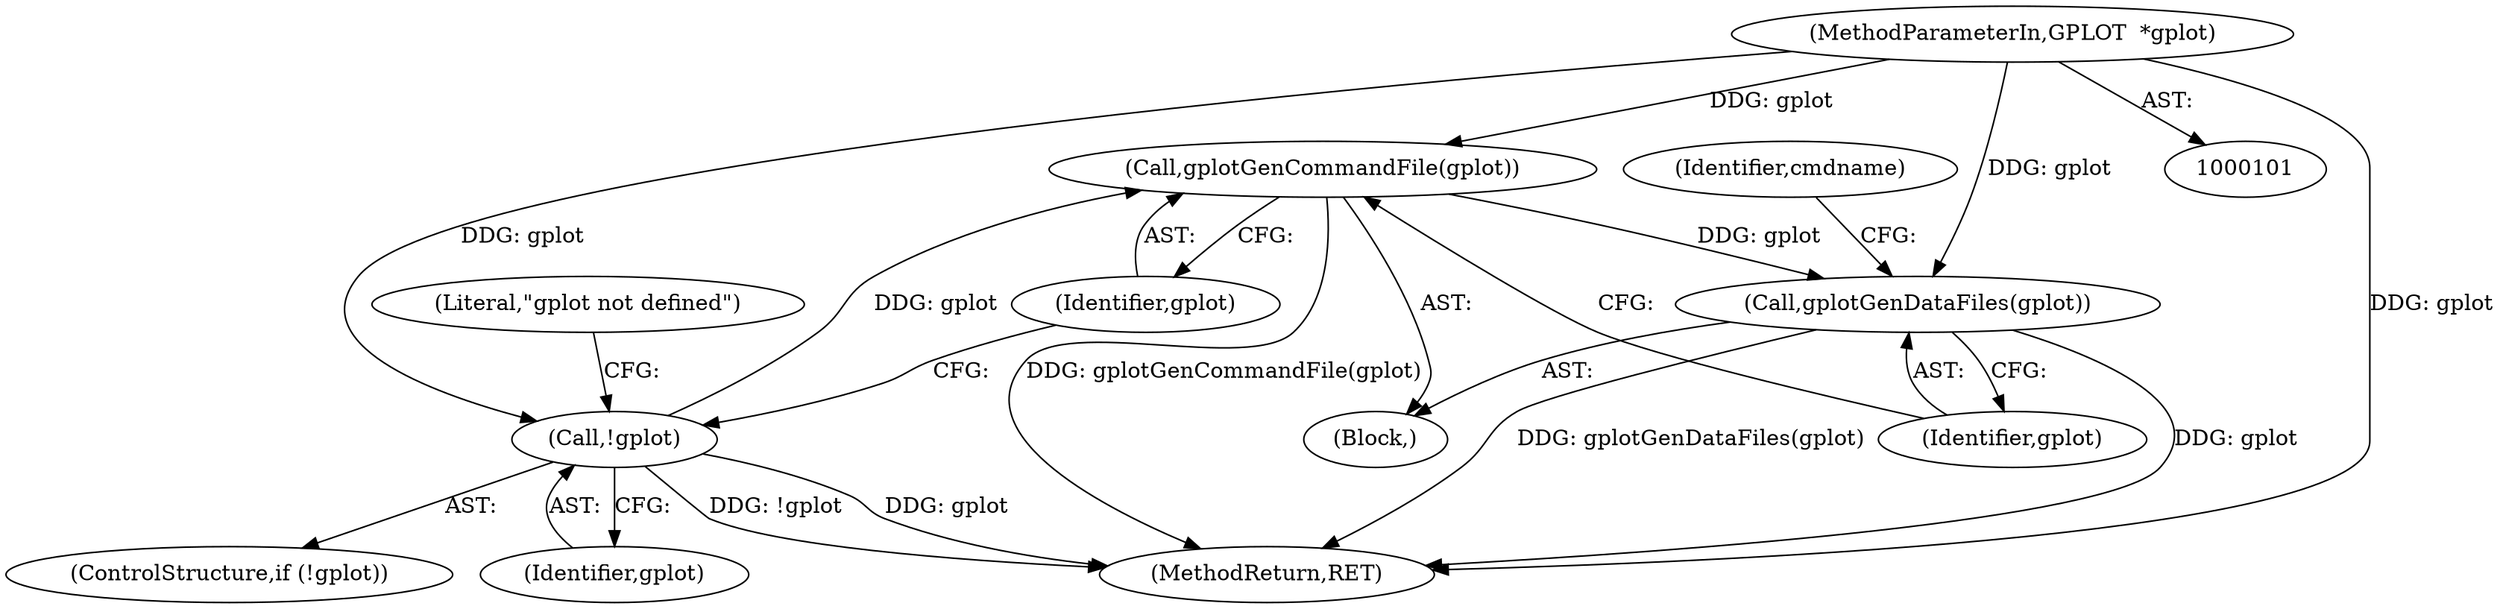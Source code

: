 digraph "0_leptonica_ee301cb2029db8a6289c5295daa42bba7715e99a_3@pointer" {
"1000117" [label="(Call,gplotGenCommandFile(gplot))"];
"1000110" [label="(Call,!gplot)"];
"1000102" [label="(MethodParameterIn,GPLOT  *gplot)"];
"1000119" [label="(Call,gplotGenDataFiles(gplot))"];
"1000117" [label="(Call,gplotGenCommandFile(gplot))"];
"1000141" [label="(MethodReturn,RET)"];
"1000109" [label="(ControlStructure,if (!gplot))"];
"1000111" [label="(Identifier,gplot)"];
"1000114" [label="(Literal,\"gplot not defined\")"];
"1000110" [label="(Call,!gplot)"];
"1000103" [label="(Block,)"];
"1000120" [label="(Identifier,gplot)"];
"1000122" [label="(Identifier,cmdname)"];
"1000102" [label="(MethodParameterIn,GPLOT  *gplot)"];
"1000118" [label="(Identifier,gplot)"];
"1000119" [label="(Call,gplotGenDataFiles(gplot))"];
"1000117" -> "1000103"  [label="AST: "];
"1000117" -> "1000118"  [label="CFG: "];
"1000118" -> "1000117"  [label="AST: "];
"1000120" -> "1000117"  [label="CFG: "];
"1000117" -> "1000141"  [label="DDG: gplotGenCommandFile(gplot)"];
"1000110" -> "1000117"  [label="DDG: gplot"];
"1000102" -> "1000117"  [label="DDG: gplot"];
"1000117" -> "1000119"  [label="DDG: gplot"];
"1000110" -> "1000109"  [label="AST: "];
"1000110" -> "1000111"  [label="CFG: "];
"1000111" -> "1000110"  [label="AST: "];
"1000114" -> "1000110"  [label="CFG: "];
"1000118" -> "1000110"  [label="CFG: "];
"1000110" -> "1000141"  [label="DDG: gplot"];
"1000110" -> "1000141"  [label="DDG: !gplot"];
"1000102" -> "1000110"  [label="DDG: gplot"];
"1000102" -> "1000101"  [label="AST: "];
"1000102" -> "1000141"  [label="DDG: gplot"];
"1000102" -> "1000119"  [label="DDG: gplot"];
"1000119" -> "1000103"  [label="AST: "];
"1000119" -> "1000120"  [label="CFG: "];
"1000120" -> "1000119"  [label="AST: "];
"1000122" -> "1000119"  [label="CFG: "];
"1000119" -> "1000141"  [label="DDG: gplotGenDataFiles(gplot)"];
"1000119" -> "1000141"  [label="DDG: gplot"];
}
